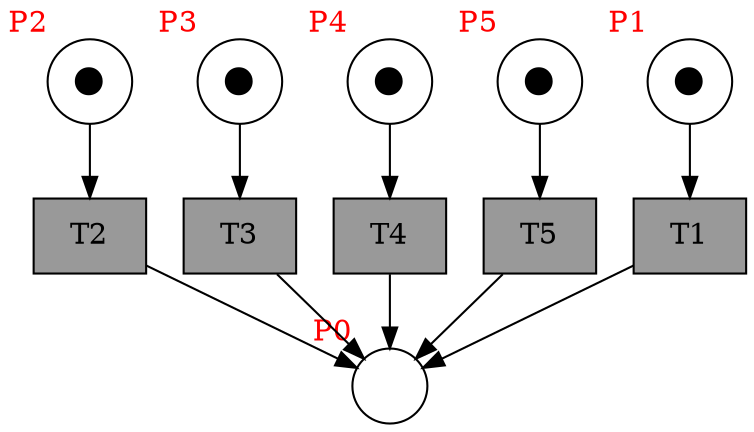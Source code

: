 digraph test {
  t1 -> p1;
  t2 -> p1;
  t3 -> p1;
  t4 -> p1;
  t5 -> p1;
  p2 -> t1;
  p3 -> t2;
  p4 -> t3;
  p5 -> t4;
  p6 -> t5;
  p1 [label="" xlabel= <<FONT COLOR="red">P0</FONT>> shape=circle ];
  p2 [label=⬤ xlabel= <<FONT COLOR="red">P1</FONT>> shape=circle ];
  p3 [label=⬤ xlabel= <<FONT COLOR="red">P2</FONT>> shape=circle ];
  p4 [label=⬤ xlabel= <<FONT COLOR="red">P3</FONT>> shape=circle ];
  p5 [label=⬤ xlabel= <<FONT COLOR="red">P4</FONT>> shape=circle ];
  p6 [label=⬤ xlabel= <<FONT COLOR="red">P5</FONT>> shape=circle ];
  t1 [fillcolor=gray60 label=T1 shape=box style=filled];
  t2 [fillcolor=gray60 label=T2 shape=box style=filled];
  t3 [fillcolor=gray60 label=T3 shape=box style=filled];
  t4 [fillcolor=gray60 label=T4 shape=box style=filled];
  t5 [fillcolor=gray60 label=T5 shape=box style=filled];
}